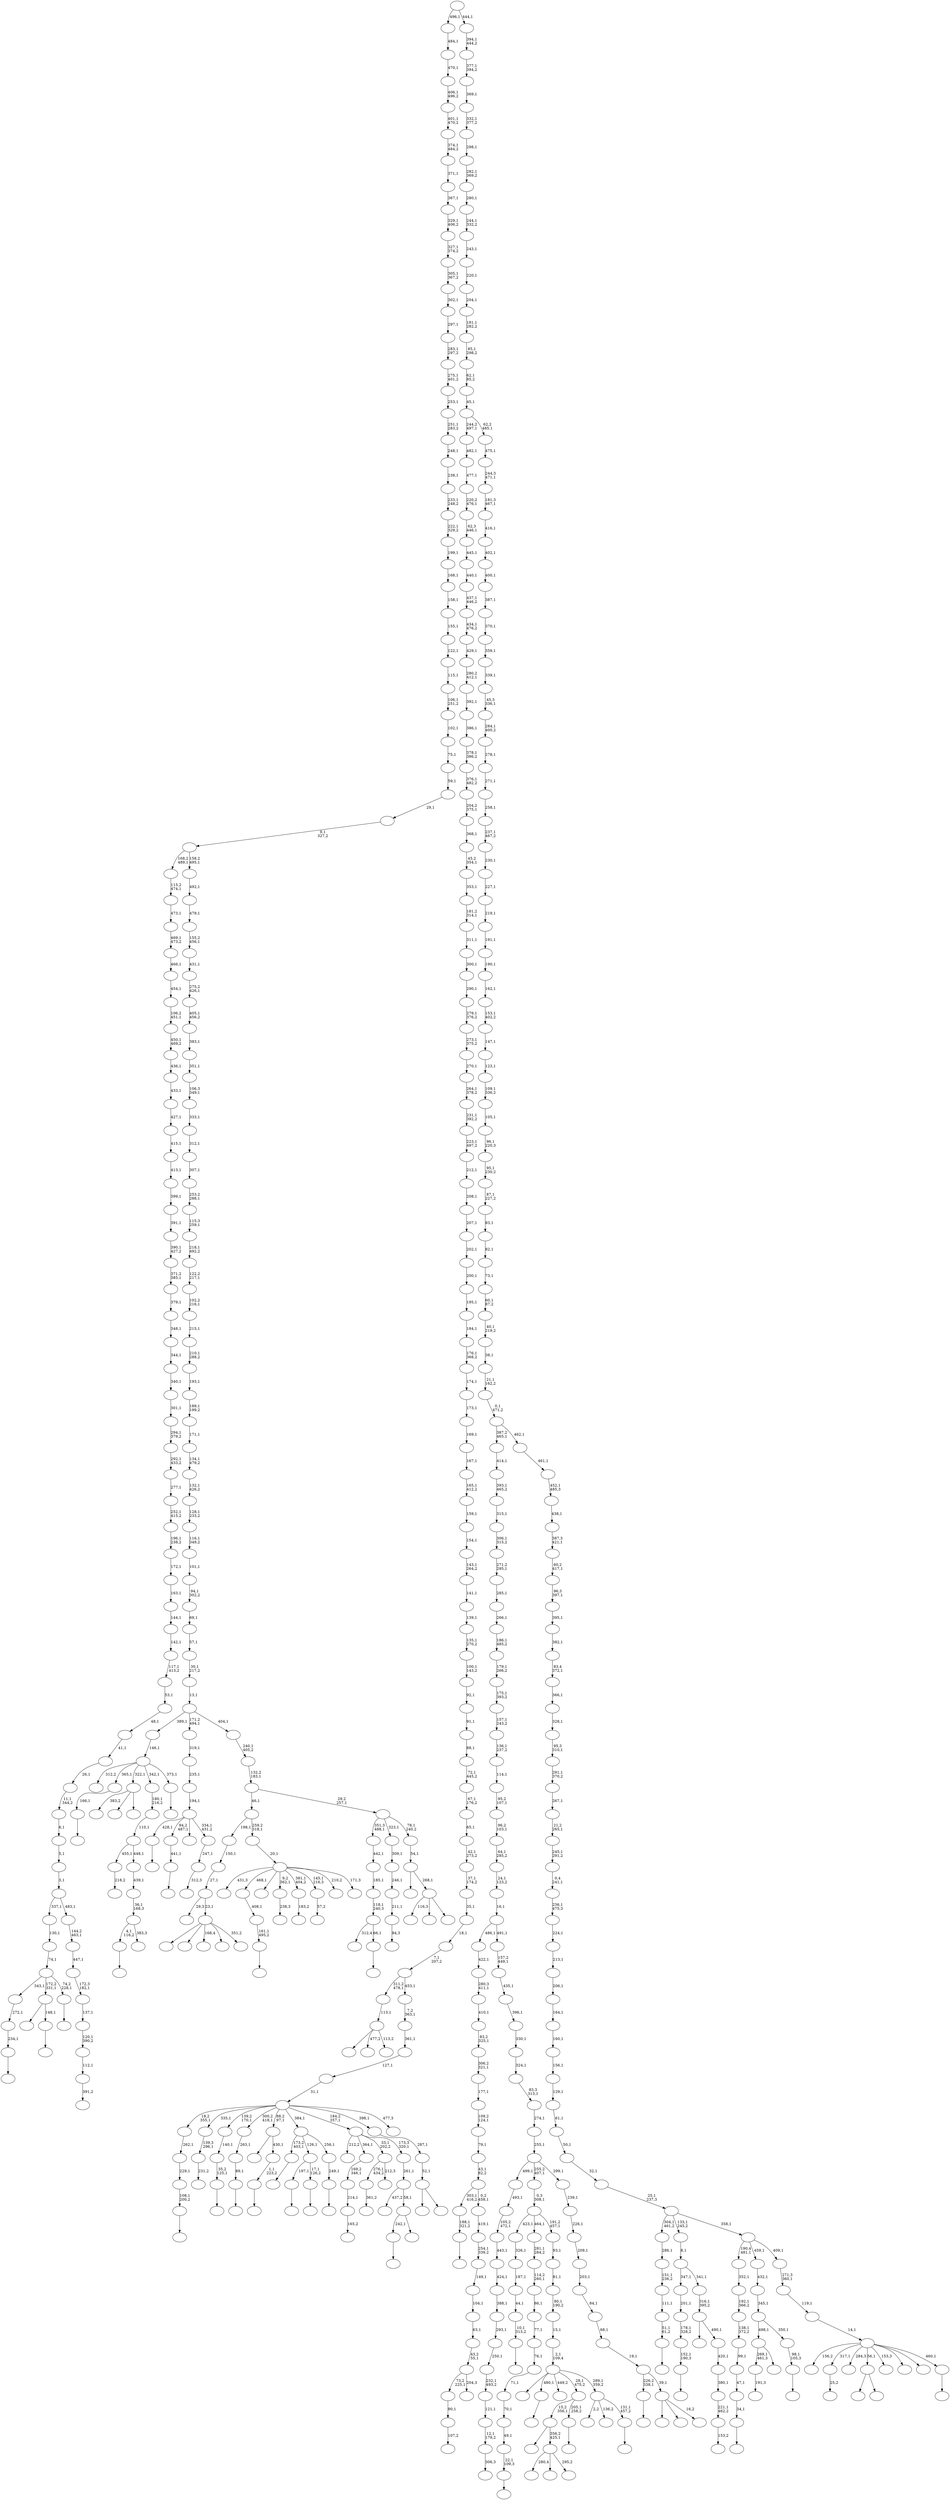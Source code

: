 digraph T {
	600 [label=""]
	599 [label=""]
	598 [label=""]
	597 [label=""]
	596 [label=""]
	595 [label=""]
	594 [label=""]
	593 [label=""]
	592 [label=""]
	591 [label=""]
	590 [label=""]
	589 [label=""]
	588 [label=""]
	587 [label=""]
	586 [label=""]
	585 [label=""]
	584 [label=""]
	583 [label=""]
	582 [label=""]
	581 [label=""]
	580 [label=""]
	579 [label=""]
	578 [label=""]
	577 [label=""]
	576 [label=""]
	575 [label=""]
	574 [label=""]
	573 [label=""]
	572 [label=""]
	571 [label=""]
	570 [label=""]
	569 [label=""]
	568 [label=""]
	567 [label=""]
	566 [label=""]
	565 [label=""]
	564 [label=""]
	563 [label=""]
	562 [label=""]
	561 [label=""]
	560 [label=""]
	559 [label=""]
	558 [label=""]
	557 [label=""]
	556 [label=""]
	555 [label=""]
	554 [label=""]
	553 [label=""]
	552 [label=""]
	551 [label=""]
	550 [label=""]
	549 [label=""]
	548 [label=""]
	547 [label=""]
	546 [label=""]
	545 [label=""]
	544 [label=""]
	543 [label=""]
	542 [label=""]
	541 [label=""]
	540 [label=""]
	539 [label=""]
	538 [label=""]
	537 [label=""]
	536 [label=""]
	535 [label=""]
	534 [label=""]
	533 [label=""]
	532 [label=""]
	531 [label=""]
	530 [label=""]
	529 [label=""]
	528 [label=""]
	527 [label=""]
	526 [label=""]
	525 [label=""]
	524 [label=""]
	523 [label=""]
	522 [label=""]
	521 [label=""]
	520 [label=""]
	519 [label=""]
	518 [label=""]
	517 [label=""]
	516 [label=""]
	515 [label=""]
	514 [label=""]
	513 [label=""]
	512 [label=""]
	511 [label=""]
	510 [label=""]
	509 [label=""]
	508 [label=""]
	507 [label=""]
	506 [label=""]
	505 [label=""]
	504 [label=""]
	503 [label=""]
	502 [label=""]
	501 [label=""]
	500 [label=""]
	499 [label=""]
	498 [label=""]
	497 [label=""]
	496 [label=""]
	495 [label=""]
	494 [label=""]
	493 [label=""]
	492 [label=""]
	491 [label=""]
	490 [label=""]
	489 [label=""]
	488 [label=""]
	487 [label=""]
	486 [label=""]
	485 [label=""]
	484 [label=""]
	483 [label=""]
	482 [label=""]
	481 [label=""]
	480 [label=""]
	479 [label=""]
	478 [label=""]
	477 [label=""]
	476 [label=""]
	475 [label=""]
	474 [label=""]
	473 [label=""]
	472 [label=""]
	471 [label=""]
	470 [label=""]
	469 [label=""]
	468 [label=""]
	467 [label=""]
	466 [label=""]
	465 [label=""]
	464 [label=""]
	463 [label=""]
	462 [label=""]
	461 [label=""]
	460 [label=""]
	459 [label=""]
	458 [label=""]
	457 [label=""]
	456 [label=""]
	455 [label=""]
	454 [label=""]
	453 [label=""]
	452 [label=""]
	451 [label=""]
	450 [label=""]
	449 [label=""]
	448 [label=""]
	447 [label=""]
	446 [label=""]
	445 [label=""]
	444 [label=""]
	443 [label=""]
	442 [label=""]
	441 [label=""]
	440 [label=""]
	439 [label=""]
	438 [label=""]
	437 [label=""]
	436 [label=""]
	435 [label=""]
	434 [label=""]
	433 [label=""]
	432 [label=""]
	431 [label=""]
	430 [label=""]
	429 [label=""]
	428 [label=""]
	427 [label=""]
	426 [label=""]
	425 [label=""]
	424 [label=""]
	423 [label=""]
	422 [label=""]
	421 [label=""]
	420 [label=""]
	419 [label=""]
	418 [label=""]
	417 [label=""]
	416 [label=""]
	415 [label=""]
	414 [label=""]
	413 [label=""]
	412 [label=""]
	411 [label=""]
	410 [label=""]
	409 [label=""]
	408 [label=""]
	407 [label=""]
	406 [label=""]
	405 [label=""]
	404 [label=""]
	403 [label=""]
	402 [label=""]
	401 [label=""]
	400 [label=""]
	399 [label=""]
	398 [label=""]
	397 [label=""]
	396 [label=""]
	395 [label=""]
	394 [label=""]
	393 [label=""]
	392 [label=""]
	391 [label=""]
	390 [label=""]
	389 [label=""]
	388 [label=""]
	387 [label=""]
	386 [label=""]
	385 [label=""]
	384 [label=""]
	383 [label=""]
	382 [label=""]
	381 [label=""]
	380 [label=""]
	379 [label=""]
	378 [label=""]
	377 [label=""]
	376 [label=""]
	375 [label=""]
	374 [label=""]
	373 [label=""]
	372 [label=""]
	371 [label=""]
	370 [label=""]
	369 [label=""]
	368 [label=""]
	367 [label=""]
	366 [label=""]
	365 [label=""]
	364 [label=""]
	363 [label=""]
	362 [label=""]
	361 [label=""]
	360 [label=""]
	359 [label=""]
	358 [label=""]
	357 [label=""]
	356 [label=""]
	355 [label=""]
	354 [label=""]
	353 [label=""]
	352 [label=""]
	351 [label=""]
	350 [label=""]
	349 [label=""]
	348 [label=""]
	347 [label=""]
	346 [label=""]
	345 [label=""]
	344 [label=""]
	343 [label=""]
	342 [label=""]
	341 [label=""]
	340 [label=""]
	339 [label=""]
	338 [label=""]
	337 [label=""]
	336 [label=""]
	335 [label=""]
	334 [label=""]
	333 [label=""]
	332 [label=""]
	331 [label=""]
	330 [label=""]
	329 [label=""]
	328 [label=""]
	327 [label=""]
	326 [label=""]
	325 [label=""]
	324 [label=""]
	323 [label=""]
	322 [label=""]
	321 [label=""]
	320 [label=""]
	319 [label=""]
	318 [label=""]
	317 [label=""]
	316 [label=""]
	315 [label=""]
	314 [label=""]
	313 [label=""]
	312 [label=""]
	311 [label=""]
	310 [label=""]
	309 [label=""]
	308 [label=""]
	307 [label=""]
	306 [label=""]
	305 [label=""]
	304 [label=""]
	303 [label=""]
	302 [label=""]
	301 [label=""]
	300 [label=""]
	299 [label=""]
	298 [label=""]
	297 [label=""]
	296 [label=""]
	295 [label=""]
	294 [label=""]
	293 [label=""]
	292 [label=""]
	291 [label=""]
	290 [label=""]
	289 [label=""]
	288 [label=""]
	287 [label=""]
	286 [label=""]
	285 [label=""]
	284 [label=""]
	283 [label=""]
	282 [label=""]
	281 [label=""]
	280 [label=""]
	279 [label=""]
	278 [label=""]
	277 [label=""]
	276 [label=""]
	275 [label=""]
	274 [label=""]
	273 [label=""]
	272 [label=""]
	271 [label=""]
	270 [label=""]
	269 [label=""]
	268 [label=""]
	267 [label=""]
	266 [label=""]
	265 [label=""]
	264 [label=""]
	263 [label=""]
	262 [label=""]
	261 [label=""]
	260 [label=""]
	259 [label=""]
	258 [label=""]
	257 [label=""]
	256 [label=""]
	255 [label=""]
	254 [label=""]
	253 [label=""]
	252 [label=""]
	251 [label=""]
	250 [label=""]
	249 [label=""]
	248 [label=""]
	247 [label=""]
	246 [label=""]
	245 [label=""]
	244 [label=""]
	243 [label=""]
	242 [label=""]
	241 [label=""]
	240 [label=""]
	239 [label=""]
	238 [label=""]
	237 [label=""]
	236 [label=""]
	235 [label=""]
	234 [label=""]
	233 [label=""]
	232 [label=""]
	231 [label=""]
	230 [label=""]
	229 [label=""]
	228 [label=""]
	227 [label=""]
	226 [label=""]
	225 [label=""]
	224 [label=""]
	223 [label=""]
	222 [label=""]
	221 [label=""]
	220 [label=""]
	219 [label=""]
	218 [label=""]
	217 [label=""]
	216 [label=""]
	215 [label=""]
	214 [label=""]
	213 [label=""]
	212 [label=""]
	211 [label=""]
	210 [label=""]
	209 [label=""]
	208 [label=""]
	207 [label=""]
	206 [label=""]
	205 [label=""]
	204 [label=""]
	203 [label=""]
	202 [label=""]
	201 [label=""]
	200 [label=""]
	199 [label=""]
	198 [label=""]
	197 [label=""]
	196 [label=""]
	195 [label=""]
	194 [label=""]
	193 [label=""]
	192 [label=""]
	191 [label=""]
	190 [label=""]
	189 [label=""]
	188 [label=""]
	187 [label=""]
	186 [label=""]
	185 [label=""]
	184 [label=""]
	183 [label=""]
	182 [label=""]
	181 [label=""]
	180 [label=""]
	179 [label=""]
	178 [label=""]
	177 [label=""]
	176 [label=""]
	175 [label=""]
	174 [label=""]
	173 [label=""]
	172 [label=""]
	171 [label=""]
	170 [label=""]
	169 [label=""]
	168 [label=""]
	167 [label=""]
	166 [label=""]
	165 [label=""]
	164 [label=""]
	163 [label=""]
	162 [label=""]
	161 [label=""]
	160 [label=""]
	159 [label=""]
	158 [label=""]
	157 [label=""]
	156 [label=""]
	155 [label=""]
	154 [label=""]
	153 [label=""]
	152 [label=""]
	151 [label=""]
	150 [label=""]
	149 [label=""]
	148 [label=""]
	147 [label=""]
	146 [label=""]
	145 [label=""]
	144 [label=""]
	143 [label=""]
	142 [label=""]
	141 [label=""]
	140 [label=""]
	139 [label=""]
	138 [label=""]
	137 [label=""]
	136 [label=""]
	135 [label=""]
	134 [label=""]
	133 [label=""]
	132 [label=""]
	131 [label=""]
	130 [label=""]
	129 [label=""]
	128 [label=""]
	127 [label=""]
	126 [label=""]
	125 [label=""]
	124 [label=""]
	123 [label=""]
	122 [label=""]
	121 [label=""]
	120 [label=""]
	119 [label=""]
	118 [label=""]
	117 [label=""]
	116 [label=""]
	115 [label=""]
	114 [label=""]
	113 [label=""]
	112 [label=""]
	111 [label=""]
	110 [label=""]
	109 [label=""]
	108 [label=""]
	107 [label=""]
	106 [label=""]
	105 [label=""]
	104 [label=""]
	103 [label=""]
	102 [label=""]
	101 [label=""]
	100 [label=""]
	99 [label=""]
	98 [label=""]
	97 [label=""]
	96 [label=""]
	95 [label=""]
	94 [label=""]
	93 [label=""]
	92 [label=""]
	91 [label=""]
	90 [label=""]
	89 [label=""]
	88 [label=""]
	87 [label=""]
	86 [label=""]
	85 [label=""]
	84 [label=""]
	83 [label=""]
	82 [label=""]
	81 [label=""]
	80 [label=""]
	79 [label=""]
	78 [label=""]
	77 [label=""]
	76 [label=""]
	75 [label=""]
	74 [label=""]
	73 [label=""]
	72 [label=""]
	71 [label=""]
	70 [label=""]
	69 [label=""]
	68 [label=""]
	67 [label=""]
	66 [label=""]
	65 [label=""]
	64 [label=""]
	63 [label=""]
	62 [label=""]
	61 [label=""]
	60 [label=""]
	59 [label=""]
	58 [label=""]
	57 [label=""]
	56 [label=""]
	55 [label=""]
	54 [label=""]
	53 [label=""]
	52 [label=""]
	51 [label=""]
	50 [label=""]
	49 [label=""]
	48 [label=""]
	47 [label=""]
	46 [label=""]
	45 [label=""]
	44 [label=""]
	43 [label=""]
	42 [label=""]
	41 [label=""]
	40 [label=""]
	39 [label=""]
	38 [label=""]
	37 [label=""]
	36 [label=""]
	35 [label=""]
	34 [label=""]
	33 [label=""]
	32 [label=""]
	31 [label=""]
	30 [label=""]
	29 [label=""]
	28 [label=""]
	27 [label=""]
	26 [label=""]
	25 [label=""]
	24 [label=""]
	23 [label=""]
	22 [label=""]
	21 [label=""]
	20 [label=""]
	19 [label=""]
	18 [label=""]
	17 [label=""]
	16 [label=""]
	15 [label=""]
	14 [label=""]
	13 [label=""]
	12 [label=""]
	11 [label=""]
	10 [label=""]
	9 [label=""]
	8 [label=""]
	7 [label=""]
	6 [label=""]
	5 [label=""]
	4 [label=""]
	3 [label=""]
	2 [label=""]
	1 [label=""]
	0 [label=""]
	598 -> 599 [label=""]
	592 -> 593 [label=""]
	586 -> 587 [label=""]
	585 -> 586 [label="152,1\n190,3"]
	584 -> 585 [label="178,1\n328,2"]
	583 -> 584 [label="201,1"]
	581 -> 582 [label=""]
	580 -> 581 [label="108,1\n200,2"]
	579 -> 580 [label="229,1"]
	578 -> 579 [label="262,1"]
	575 -> 576 [label="231,2"]
	574 -> 575 [label="139,3\n296,1"]
	572 -> 573 [label=""]
	571 -> 572 [label="35,2\n125,1"]
	570 -> 571 [label="140,1"]
	568 -> 569 [label="191,3"]
	566 -> 567 [label=""]
	563 -> 564 [label=""]
	560 -> 568 [label="269,1\n461,3"]
	560 -> 561 [label=""]
	558 -> 559 [label="218,2"]
	554 -> 555 [label="361,2"]
	551 -> 552 [label=""]
	550 -> 551 [label="188,1\n321,2"]
	548 -> 549 [label=""]
	547 -> 548 [label="10,1\n313,2"]
	546 -> 547 [label="44,1"]
	545 -> 546 [label="187,1"]
	544 -> 545 [label="326,1"]
	542 -> 543 [label=""]
	541 -> 542 [label="234,1"]
	540 -> 541 [label="272,1"]
	538 -> 539 [label=""]
	537 -> 538 [label="22,1\n109,3"]
	536 -> 537 [label="49,1"]
	535 -> 536 [label="70,1"]
	534 -> 535 [label="71,1"]
	533 -> 534 [label="76,1"]
	532 -> 533 [label="77,1"]
	531 -> 532 [label="86,1"]
	530 -> 531 [label="114,2\n260,1"]
	529 -> 530 [label="281,1\n284,2"]
	526 -> 527 [label=""]
	525 -> 526 [label="89,1"]
	524 -> 525 [label="263,1"]
	522 -> 523 [label="165,2"]
	521 -> 522 [label="214,1"]
	520 -> 521 [label="169,2\n346,1"]
	518 -> 519 [label=""]
	517 -> 518 [label="34,1"]
	516 -> 517 [label="47,1"]
	515 -> 516 [label="99,1"]
	514 -> 515 [label="138,1\n372,2"]
	513 -> 514 [label="192,1\n366,2"]
	512 -> 513 [label="352,1"]
	510 -> 511 [label=""]
	509 -> 510 [label="51,1\n61,2"]
	508 -> 509 [label="111,1"]
	507 -> 508 [label="151,1\n236,2"]
	506 -> 507 [label="286,1"]
	504 -> 505 [label=""]
	501 -> 502 [label=""]
	500 -> 501 [label="161,1\n495,2"]
	499 -> 500 [label="408,1"]
	495 -> 496 [label=""]
	494 -> 598 [label="197,1"]
	494 -> 495 [label="17,1\n126,2"]
	492 -> 493 [label=""]
	491 -> 492 [label="1,1\n223,2"]
	490 -> 600 [label=""]
	490 -> 491 [label="430,1"]
	486 -> 487 [label=""]
	484 -> 485 [label=""]
	483 -> 484 [label="98,1\n105,3"]
	482 -> 560 [label="498,1"]
	482 -> 483 [label="350,1"]
	481 -> 482 [label="345,1"]
	480 -> 481 [label="432,1"]
	477 -> 554 [label="276,1\n434,2"]
	477 -> 478 [label="212,3"]
	475 -> 476 [label=""]
	474 -> 475 [label="249,1"]
	473 -> 504 [label="173,2\n403,1"]
	473 -> 494 [label="126,1"]
	473 -> 474 [label="256,1"]
	471 -> 472 [label=""]
	470 -> 471 [label="166,1"]
	468 -> 565 [label="383,2"]
	468 -> 553 [label=""]
	468 -> 469 [label=""]
	464 -> 566 [label="242,1"]
	464 -> 465 [label=""]
	463 -> 497 [label="437,2"]
	463 -> 464 [label="58,1"]
	462 -> 463 [label="261,1"]
	461 -> 588 [label="212,2"]
	461 -> 520 [label="364,1"]
	461 -> 477 [label="33,1\n202,2"]
	461 -> 462 [label="173,3\n320,1"]
	458 -> 528 [label="280,4"]
	458 -> 488 [label=""]
	458 -> 459 [label="295,2"]
	457 -> 591 [label=""]
	457 -> 458 [label="356,2\n425,1"]
	455 -> 456 [label="306,3"]
	454 -> 455 [label="12,1\n179,2"]
	453 -> 454 [label="121,1"]
	452 -> 453 [label="232,1\n493,2"]
	451 -> 452 [label="250,1"]
	450 -> 451 [label="293,1"]
	449 -> 450 [label="388,1"]
	448 -> 449 [label="424,1"]
	447 -> 448 [label="443,1"]
	446 -> 447 [label="105,2\n472,1"]
	445 -> 446 [label="493,1"]
	443 -> 562 [label=""]
	443 -> 444 [label=""]
	442 -> 443 [label="52,1"]
	441 -> 442 [label="287,1"]
	438 -> 439 [label="238,3"]
	436 -> 592 [label="4,1\n116,2"]
	436 -> 437 [label="383,3"]
	435 -> 436 [label="36,1\n168,3"]
	434 -> 435 [label="439,1"]
	433 -> 558 [label="455,1"]
	433 -> 434 [label="448,1"]
	432 -> 433 [label="110,1"]
	431 -> 432 [label="180,1\n216,2"]
	429 -> 430 [label=""]
	428 -> 589 [label="312,4"]
	428 -> 429 [label="66,1"]
	427 -> 428 [label="118,1\n240,3"]
	426 -> 427 [label="185,1"]
	425 -> 426 [label="442,1"]
	423 -> 424 [label=""]
	422 -> 489 [label="312,2"]
	422 -> 470 [label="365,1"]
	422 -> 468 [label="322,1"]
	422 -> 431 [label="342,1"]
	422 -> 423 [label="373,1"]
	421 -> 422 [label="146,1"]
	419 -> 420 [label="183,2"]
	417 -> 418 [label="25,2"]
	415 -> 416 [label=""]
	413 -> 414 [label=""]
	412 -> 457 [label="15,2\n356,1"]
	412 -> 413 [label="205,1\n258,2"]
	410 -> 411 [label=""]
	409 -> 410 [label="441,1"]
	407 -> 503 [label=""]
	407 -> 479 [label="477,2"]
	407 -> 408 [label="113,2"]
	406 -> 407 [label="113,1"]
	404 -> 405 [label="94,3"]
	403 -> 404 [label="211,1"]
	402 -> 403 [label="246,1"]
	401 -> 402 [label="309,1"]
	398 -> 399 [label=""]
	397 -> 557 [label=""]
	397 -> 398 [label="148,1"]
	391 -> 392 [label="57,2"]
	389 -> 393 [label=""]
	389 -> 390 [label=""]
	387 -> 388 [label=""]
	386 -> 595 [label="2,2"]
	386 -> 400 [label="136,2"]
	386 -> 387 [label="131,1\n457,2"]
	385 -> 577 [label=""]
	385 -> 486 [label="480,1"]
	385 -> 440 [label="449,2"]
	385 -> 412 [label="28,1\n475,2"]
	385 -> 386 [label="289,1\n359,2"]
	384 -> 385 [label="2,1\n109,4"]
	383 -> 384 [label="15,1"]
	382 -> 383 [label="80,1\n190,2"]
	381 -> 382 [label="81,1"]
	380 -> 381 [label="93,1"]
	379 -> 544 [label="423,1"]
	379 -> 529 [label="464,1"]
	379 -> 380 [label="191,2\n457,1"]
	378 -> 379 [label="0,3\n308,1"]
	376 -> 377 [label="312,3"]
	375 -> 376 [label="247,1"]
	374 -> 563 [label="428,1"]
	374 -> 409 [label="94,2\n487,1"]
	374 -> 396 [label=""]
	374 -> 375 [label="334,1\n431,2"]
	373 -> 374 [label="194,1"]
	372 -> 373 [label="235,1"]
	371 -> 372 [label="319,1"]
	369 -> 370 [label=""]
	368 -> 540 [label="343,1"]
	368 -> 397 [label="172,2\n331,1"]
	368 -> 369 [label="74,2\n228,1"]
	367 -> 368 [label="74,1"]
	366 -> 367 [label="130,1"]
	364 -> 365 [label="391,2"]
	363 -> 364 [label="112,1"]
	362 -> 363 [label="120,1\n390,2"]
	361 -> 362 [label="137,1"]
	360 -> 361 [label="172,3\n182,1"]
	359 -> 360 [label="447,1"]
	358 -> 359 [label="144,2\n463,1"]
	357 -> 366 [label="337,1"]
	357 -> 358 [label="483,1"]
	356 -> 357 [label="3,1"]
	355 -> 356 [label="5,1"]
	354 -> 355 [label="6,1"]
	353 -> 354 [label="11,1\n344,2"]
	352 -> 353 [label="26,1"]
	351 -> 352 [label="41,1"]
	350 -> 351 [label="48,1"]
	349 -> 350 [label="53,1"]
	348 -> 349 [label="117,1\n413,2"]
	347 -> 348 [label="142,1"]
	346 -> 347 [label="144,1"]
	345 -> 346 [label="163,1"]
	344 -> 345 [label="172,1"]
	343 -> 344 [label="196,1\n238,2"]
	342 -> 343 [label="252,1\n415,2"]
	341 -> 342 [label="277,1"]
	340 -> 341 [label="292,1\n433,2"]
	339 -> 340 [label="294,1\n379,2"]
	338 -> 339 [label="301,1"]
	337 -> 338 [label="340,1"]
	336 -> 337 [label="344,1"]
	335 -> 336 [label="348,1"]
	334 -> 335 [label="379,1"]
	333 -> 334 [label="371,2\n385,1"]
	332 -> 333 [label="390,1\n427,2"]
	331 -> 332 [label="391,1"]
	330 -> 331 [label="399,1"]
	329 -> 330 [label="413,1"]
	328 -> 329 [label="415,1"]
	327 -> 328 [label="427,1"]
	326 -> 327 [label="433,1"]
	325 -> 326 [label="436,1"]
	324 -> 325 [label="450,1\n469,2"]
	323 -> 324 [label="106,2\n451,1"]
	322 -> 323 [label="454,1"]
	321 -> 322 [label="466,1"]
	320 -> 321 [label="469,1\n473,2"]
	319 -> 320 [label="473,1"]
	318 -> 319 [label="115,2\n474,1"]
	314 -> 315 [label="107,2"]
	313 -> 314 [label="90,1"]
	309 -> 310 [label="153,2"]
	308 -> 309 [label="221,1\n462,2"]
	307 -> 308 [label="380,1"]
	306 -> 307 [label="420,1"]
	305 -> 596 [label=""]
	305 -> 306 [label="490,1"]
	304 -> 305 [label="316,1\n395,2"]
	303 -> 583 [label="347,1"]
	303 -> 304 [label="341,1"]
	302 -> 303 [label="8,1"]
	298 -> 313 [label="73,2\n225,1"]
	298 -> 299 [label="204,3"]
	297 -> 298 [label="43,2\n55,1"]
	296 -> 297 [label="63,1"]
	295 -> 296 [label="104,1"]
	294 -> 295 [label="149,1"]
	293 -> 294 [label="254,1\n339,2"]
	292 -> 293 [label="419,1"]
	291 -> 550 [label="303,1\n416,2"]
	291 -> 292 [label="0,2\n458,1"]
	290 -> 291 [label="43,1\n82,2"]
	289 -> 290 [label="79,1"]
	288 -> 289 [label="109,2\n124,1"]
	287 -> 288 [label="177,1"]
	286 -> 287 [label="306,2\n321,1"]
	285 -> 286 [label="83,2\n325,1"]
	284 -> 285 [label="410,1"]
	283 -> 284 [label="280,3\n411,1"]
	282 -> 283 [label="422,1"]
	280 -> 556 [label=""]
	280 -> 467 [label=""]
	280 -> 466 [label="168,4"]
	280 -> 316 [label=""]
	280 -> 281 [label="351,2"]
	279 -> 394 [label="29,3"]
	279 -> 280 [label="23,1"]
	278 -> 279 [label="27,1"]
	277 -> 278 [label="150,1"]
	273 -> 317 [label=""]
	273 -> 275 [label=""]
	273 -> 274 [label="16,2"]
	272 -> 415 [label="226,2\n338,1"]
	272 -> 273 [label="39,1"]
	271 -> 272 [label="19,1"]
	270 -> 271 [label="68,1"]
	269 -> 270 [label="84,1"]
	268 -> 269 [label="203,1"]
	267 -> 268 [label="209,1"]
	266 -> 267 [label="226,1"]
	265 -> 266 [label="239,1"]
	264 -> 445 [label="499,1"]
	264 -> 378 [label="255,2\n407,1"]
	264 -> 265 [label="299,1"]
	263 -> 264 [label="255,1"]
	262 -> 263 [label="274,1"]
	261 -> 262 [label="83,3\n313,1"]
	260 -> 261 [label="324,1"]
	259 -> 260 [label="330,1"]
	258 -> 259 [label="396,1"]
	257 -> 258 [label="435,1"]
	256 -> 257 [label="157,2\n449,1"]
	255 -> 282 [label="486,1"]
	255 -> 256 [label="491,1"]
	254 -> 255 [label="16,1"]
	253 -> 254 [label="24,1\n123,2"]
	252 -> 253 [label="64,1\n285,2"]
	251 -> 252 [label="96,2\n103,1"]
	250 -> 251 [label="95,2\n107,1"]
	249 -> 250 [label="114,1"]
	248 -> 249 [label="136,1\n237,2"]
	247 -> 248 [label="157,1\n243,2"]
	246 -> 247 [label="175,1\n393,2"]
	245 -> 246 [label="179,1\n266,2"]
	244 -> 245 [label="186,1\n485,2"]
	243 -> 244 [label="266,1"]
	242 -> 243 [label="285,1"]
	241 -> 242 [label="271,2\n295,1"]
	240 -> 241 [label="306,1\n315,2"]
	239 -> 240 [label="315,1"]
	238 -> 239 [label="393,1\n465,2"]
	237 -> 238 [label="414,1"]
	235 -> 594 [label="431,3"]
	235 -> 499 [label="468,1"]
	235 -> 460 [label=""]
	235 -> 438 [label="9,2\n362,1"]
	235 -> 419 [label="381,1\n404,2"]
	235 -> 391 [label="145,1\n216,3"]
	235 -> 276 [label="210,2"]
	235 -> 236 [label="171,3"]
	234 -> 235 [label="20,1"]
	233 -> 277 [label="198,1"]
	233 -> 234 [label="259,2\n318,1"]
	231 -> 597 [label="116,3"]
	231 -> 498 [label=""]
	231 -> 232 [label=""]
	230 -> 301 [label=""]
	230 -> 231 [label="268,1"]
	229 -> 230 [label="54,1"]
	228 -> 425 [label="351,3\n488,1"]
	228 -> 401 [label="323,1"]
	228 -> 229 [label="78,1\n240,2"]
	227 -> 233 [label="46,1"]
	227 -> 228 [label="29,2\n257,1"]
	226 -> 227 [label="132,2\n183,1"]
	225 -> 226 [label="240,1\n405,2"]
	224 -> 421 [label="389,1"]
	224 -> 371 [label="171,2\n494,1"]
	224 -> 225 [label="404,1"]
	223 -> 224 [label="13,1"]
	222 -> 223 [label="30,1\n217,2"]
	221 -> 222 [label="57,1"]
	220 -> 221 [label="69,1"]
	219 -> 220 [label="94,1\n302,2"]
	218 -> 219 [label="101,1"]
	217 -> 218 [label="116,1\n349,2"]
	216 -> 217 [label="128,1\n233,2"]
	215 -> 216 [label="132,1\n426,2"]
	214 -> 215 [label="134,1\n479,2"]
	213 -> 214 [label="171,1"]
	212 -> 213 [label="189,1\n199,2"]
	211 -> 212 [label="193,1"]
	210 -> 211 [label="210,1\n288,2"]
	209 -> 210 [label="215,1"]
	208 -> 209 [label="102,2\n216,1"]
	207 -> 208 [label="122,2\n217,1"]
	206 -> 207 [label="218,1\n492,2"]
	205 -> 206 [label="115,3\n259,1"]
	204 -> 205 [label="253,2\n288,1"]
	203 -> 204 [label="307,1"]
	202 -> 203 [label="312,1"]
	201 -> 202 [label="333,1"]
	200 -> 201 [label="106,3\n349,1"]
	199 -> 200 [label="351,1"]
	198 -> 199 [label="383,1"]
	197 -> 198 [label="405,1\n456,2"]
	196 -> 197 [label="275,2\n426,1"]
	195 -> 196 [label="431,1"]
	194 -> 195 [label="155,2\n456,1"]
	193 -> 194 [label="479,1"]
	192 -> 193 [label="492,1"]
	191 -> 318 [label="168,2\n489,1"]
	191 -> 192 [label="158,2\n495,1"]
	190 -> 191 [label="9,1\n327,2"]
	189 -> 190 [label="29,1"]
	188 -> 189 [label="59,1"]
	187 -> 188 [label="75,1"]
	186 -> 187 [label="102,1"]
	185 -> 186 [label="106,1\n251,2"]
	184 -> 185 [label="115,1"]
	183 -> 184 [label="122,1"]
	182 -> 183 [label="155,1"]
	181 -> 182 [label="158,1"]
	180 -> 181 [label="168,1"]
	179 -> 180 [label="199,1"]
	178 -> 179 [label="222,1\n329,2"]
	177 -> 178 [label="233,1\n248,2"]
	176 -> 177 [label="238,1"]
	175 -> 176 [label="248,1"]
	174 -> 175 [label="251,1\n283,2"]
	173 -> 174 [label="253,1"]
	172 -> 173 [label="275,1\n401,2"]
	171 -> 172 [label="283,1\n297,2"]
	170 -> 171 [label="297,1"]
	169 -> 170 [label="302,1"]
	168 -> 169 [label="305,1\n367,2"]
	167 -> 168 [label="327,1\n374,2"]
	166 -> 167 [label="329,1\n406,2"]
	165 -> 166 [label="367,1"]
	164 -> 165 [label="371,1"]
	163 -> 164 [label="374,1\n484,2"]
	162 -> 163 [label="401,1\n470,2"]
	161 -> 162 [label="406,1\n496,2"]
	160 -> 161 [label="470,1"]
	159 -> 160 [label="484,1"]
	157 -> 578 [label="18,2\n355,1"]
	157 -> 574 [label="335,1"]
	157 -> 570 [label="139,2\n170,1"]
	157 -> 524 [label="300,2\n418,1"]
	157 -> 490 [label="88,2\n97,1"]
	157 -> 473 [label="384,1"]
	157 -> 461 [label="184,2\n357,1"]
	157 -> 441 [label="398,1"]
	157 -> 158 [label="477,3"]
	156 -> 157 [label="31,1"]
	155 -> 156 [label="127,1"]
	154 -> 155 [label="361,1"]
	153 -> 154 [label="7,2\n363,1"]
	152 -> 406 [label="311,2\n478,1"]
	152 -> 153 [label="453,1"]
	151 -> 152 [label="7,1\n207,2"]
	150 -> 151 [label="18,1"]
	149 -> 150 [label="35,1"]
	148 -> 149 [label="37,1\n174,2"]
	147 -> 148 [label="42,1\n273,2"]
	146 -> 147 [label="65,1"]
	145 -> 146 [label="67,1\n176,2"]
	144 -> 145 [label="72,1\n445,2"]
	143 -> 144 [label="88,1"]
	142 -> 143 [label="91,1"]
	141 -> 142 [label="92,1"]
	140 -> 141 [label="100,1\n143,2"]
	139 -> 140 [label="135,1\n270,2"]
	138 -> 139 [label="139,1"]
	137 -> 138 [label="141,1"]
	136 -> 137 [label="143,1\n264,2"]
	135 -> 136 [label="154,1"]
	134 -> 135 [label="159,1"]
	133 -> 134 [label="165,1\n412,2"]
	132 -> 133 [label="167,1"]
	131 -> 132 [label="169,1"]
	130 -> 131 [label="173,1"]
	129 -> 130 [label="174,1"]
	128 -> 129 [label="176,1\n368,2"]
	127 -> 128 [label="184,1"]
	126 -> 127 [label="195,1"]
	125 -> 126 [label="200,1"]
	124 -> 125 [label="202,1"]
	123 -> 124 [label="207,1"]
	122 -> 123 [label="208,1"]
	121 -> 122 [label="212,1"]
	120 -> 121 [label="223,1\n497,2"]
	119 -> 120 [label="231,1\n392,2"]
	118 -> 119 [label="264,1\n378,2"]
	117 -> 118 [label="270,1"]
	116 -> 117 [label="273,1\n375,2"]
	115 -> 116 [label="279,1\n376,2"]
	114 -> 115 [label="290,1"]
	113 -> 114 [label="300,1"]
	112 -> 113 [label="311,1"]
	111 -> 112 [label="181,2\n314,1"]
	110 -> 111 [label="353,1"]
	109 -> 110 [label="45,2\n354,1"]
	108 -> 109 [label="368,1"]
	107 -> 108 [label="204,2\n375,1"]
	106 -> 107 [label="376,1\n482,2"]
	105 -> 106 [label="378,1\n386,2"]
	104 -> 105 [label="386,1"]
	103 -> 104 [label="392,1"]
	102 -> 103 [label="280,2\n412,1"]
	101 -> 102 [label="429,1"]
	100 -> 101 [label="434,1\n476,2"]
	99 -> 100 [label="437,1\n446,2"]
	98 -> 99 [label="440,1"]
	97 -> 98 [label="445,1"]
	96 -> 97 [label="62,3\n446,1"]
	95 -> 96 [label="220,2\n476,1"]
	94 -> 95 [label="477,1"]
	93 -> 94 [label="482,1"]
	91 -> 92 [label=""]
	90 -> 590 [label="156,2"]
	90 -> 417 [label="317,1"]
	90 -> 395 [label="284,3"]
	90 -> 389 [label="56,1"]
	90 -> 312 [label="153,3"]
	90 -> 311 [label=""]
	90 -> 300 [label=""]
	90 -> 91 [label="460,1"]
	89 -> 90 [label="14,1"]
	88 -> 89 [label="119,1"]
	87 -> 88 [label="271,3\n360,1"]
	86 -> 512 [label="190,4\n481,1"]
	86 -> 480 [label="459,1"]
	86 -> 87 [label="409,1"]
	85 -> 506 [label="304,1\n461,2"]
	85 -> 302 [label="133,1\n245,2"]
	85 -> 86 [label="358,1"]
	84 -> 85 [label="25,1\n237,3"]
	83 -> 84 [label="32,1"]
	82 -> 83 [label="50,1"]
	81 -> 82 [label="61,1"]
	80 -> 81 [label="129,1"]
	79 -> 80 [label="156,1"]
	78 -> 79 [label="160,1"]
	77 -> 78 [label="164,1"]
	76 -> 77 [label="206,1"]
	75 -> 76 [label="213,1"]
	74 -> 75 [label="224,1"]
	73 -> 74 [label="236,1\n475,3"]
	72 -> 73 [label="0,4\n241,1"]
	71 -> 72 [label="245,1\n291,2"]
	70 -> 71 [label="21,2\n265,1"]
	69 -> 70 [label="267,1"]
	68 -> 69 [label="291,1\n370,2"]
	67 -> 68 [label="95,3\n310,1"]
	66 -> 67 [label="328,1"]
	65 -> 66 [label="366,1"]
	64 -> 65 [label="83,4\n372,1"]
	63 -> 64 [label="382,1"]
	62 -> 63 [label="395,1"]
	61 -> 62 [label="96,3\n397,1"]
	60 -> 61 [label="60,2\n417,1"]
	59 -> 60 [label="387,3\n421,1"]
	58 -> 59 [label="438,1"]
	57 -> 58 [label="452,1\n485,3"]
	56 -> 57 [label="461,1"]
	55 -> 237 [label="387,2\n465,1"]
	55 -> 56 [label="462,1"]
	54 -> 55 [label="0,1\n471,2"]
	53 -> 54 [label="21,1\n162,2"]
	52 -> 53 [label="38,1"]
	51 -> 52 [label="40,1\n219,2"]
	50 -> 51 [label="60,1\n87,2"]
	49 -> 50 [label="73,1"]
	48 -> 49 [label="82,1"]
	47 -> 48 [label="83,1"]
	46 -> 47 [label="87,1\n227,2"]
	45 -> 46 [label="95,1\n230,2"]
	44 -> 45 [label="96,1\n220,3"]
	43 -> 44 [label="105,1"]
	42 -> 43 [label="109,1\n336,2"]
	41 -> 42 [label="123,1"]
	40 -> 41 [label="147,1"]
	39 -> 40 [label="153,1\n402,2"]
	38 -> 39 [label="162,1"]
	37 -> 38 [label="190,1"]
	36 -> 37 [label="191,1"]
	35 -> 36 [label="219,1"]
	34 -> 35 [label="227,1"]
	33 -> 34 [label="230,1"]
	32 -> 33 [label="237,1\n467,2"]
	31 -> 32 [label="258,1"]
	30 -> 31 [label="271,1"]
	29 -> 30 [label="278,1"]
	28 -> 29 [label="284,1\n400,2"]
	27 -> 28 [label="45,3\n336,1"]
	26 -> 27 [label="339,1"]
	25 -> 26 [label="359,1"]
	24 -> 25 [label="370,1"]
	23 -> 24 [label="387,1"]
	22 -> 23 [label="400,1"]
	21 -> 22 [label="402,1"]
	20 -> 21 [label="416,1"]
	19 -> 20 [label="181,3\n467,1"]
	18 -> 19 [label="244,3\n471,1"]
	17 -> 18 [label="475,1"]
	16 -> 93 [label="244,2\n497,1"]
	16 -> 17 [label="62,2\n485,1"]
	15 -> 16 [label="45,1"]
	14 -> 15 [label="62,1\n85,2"]
	13 -> 14 [label="85,1\n298,2"]
	12 -> 13 [label="181,1\n282,2"]
	11 -> 12 [label="204,1"]
	10 -> 11 [label="220,1"]
	9 -> 10 [label="243,1"]
	8 -> 9 [label="244,1\n332,2"]
	7 -> 8 [label="280,1"]
	6 -> 7 [label="282,1\n369,2"]
	5 -> 6 [label="298,1"]
	4 -> 5 [label="332,1\n377,2"]
	3 -> 4 [label="369,1"]
	2 -> 3 [label="377,1\n394,2"]
	1 -> 2 [label="394,1\n444,2"]
	0 -> 159 [label="496,1"]
	0 -> 1 [label="444,1"]
}
